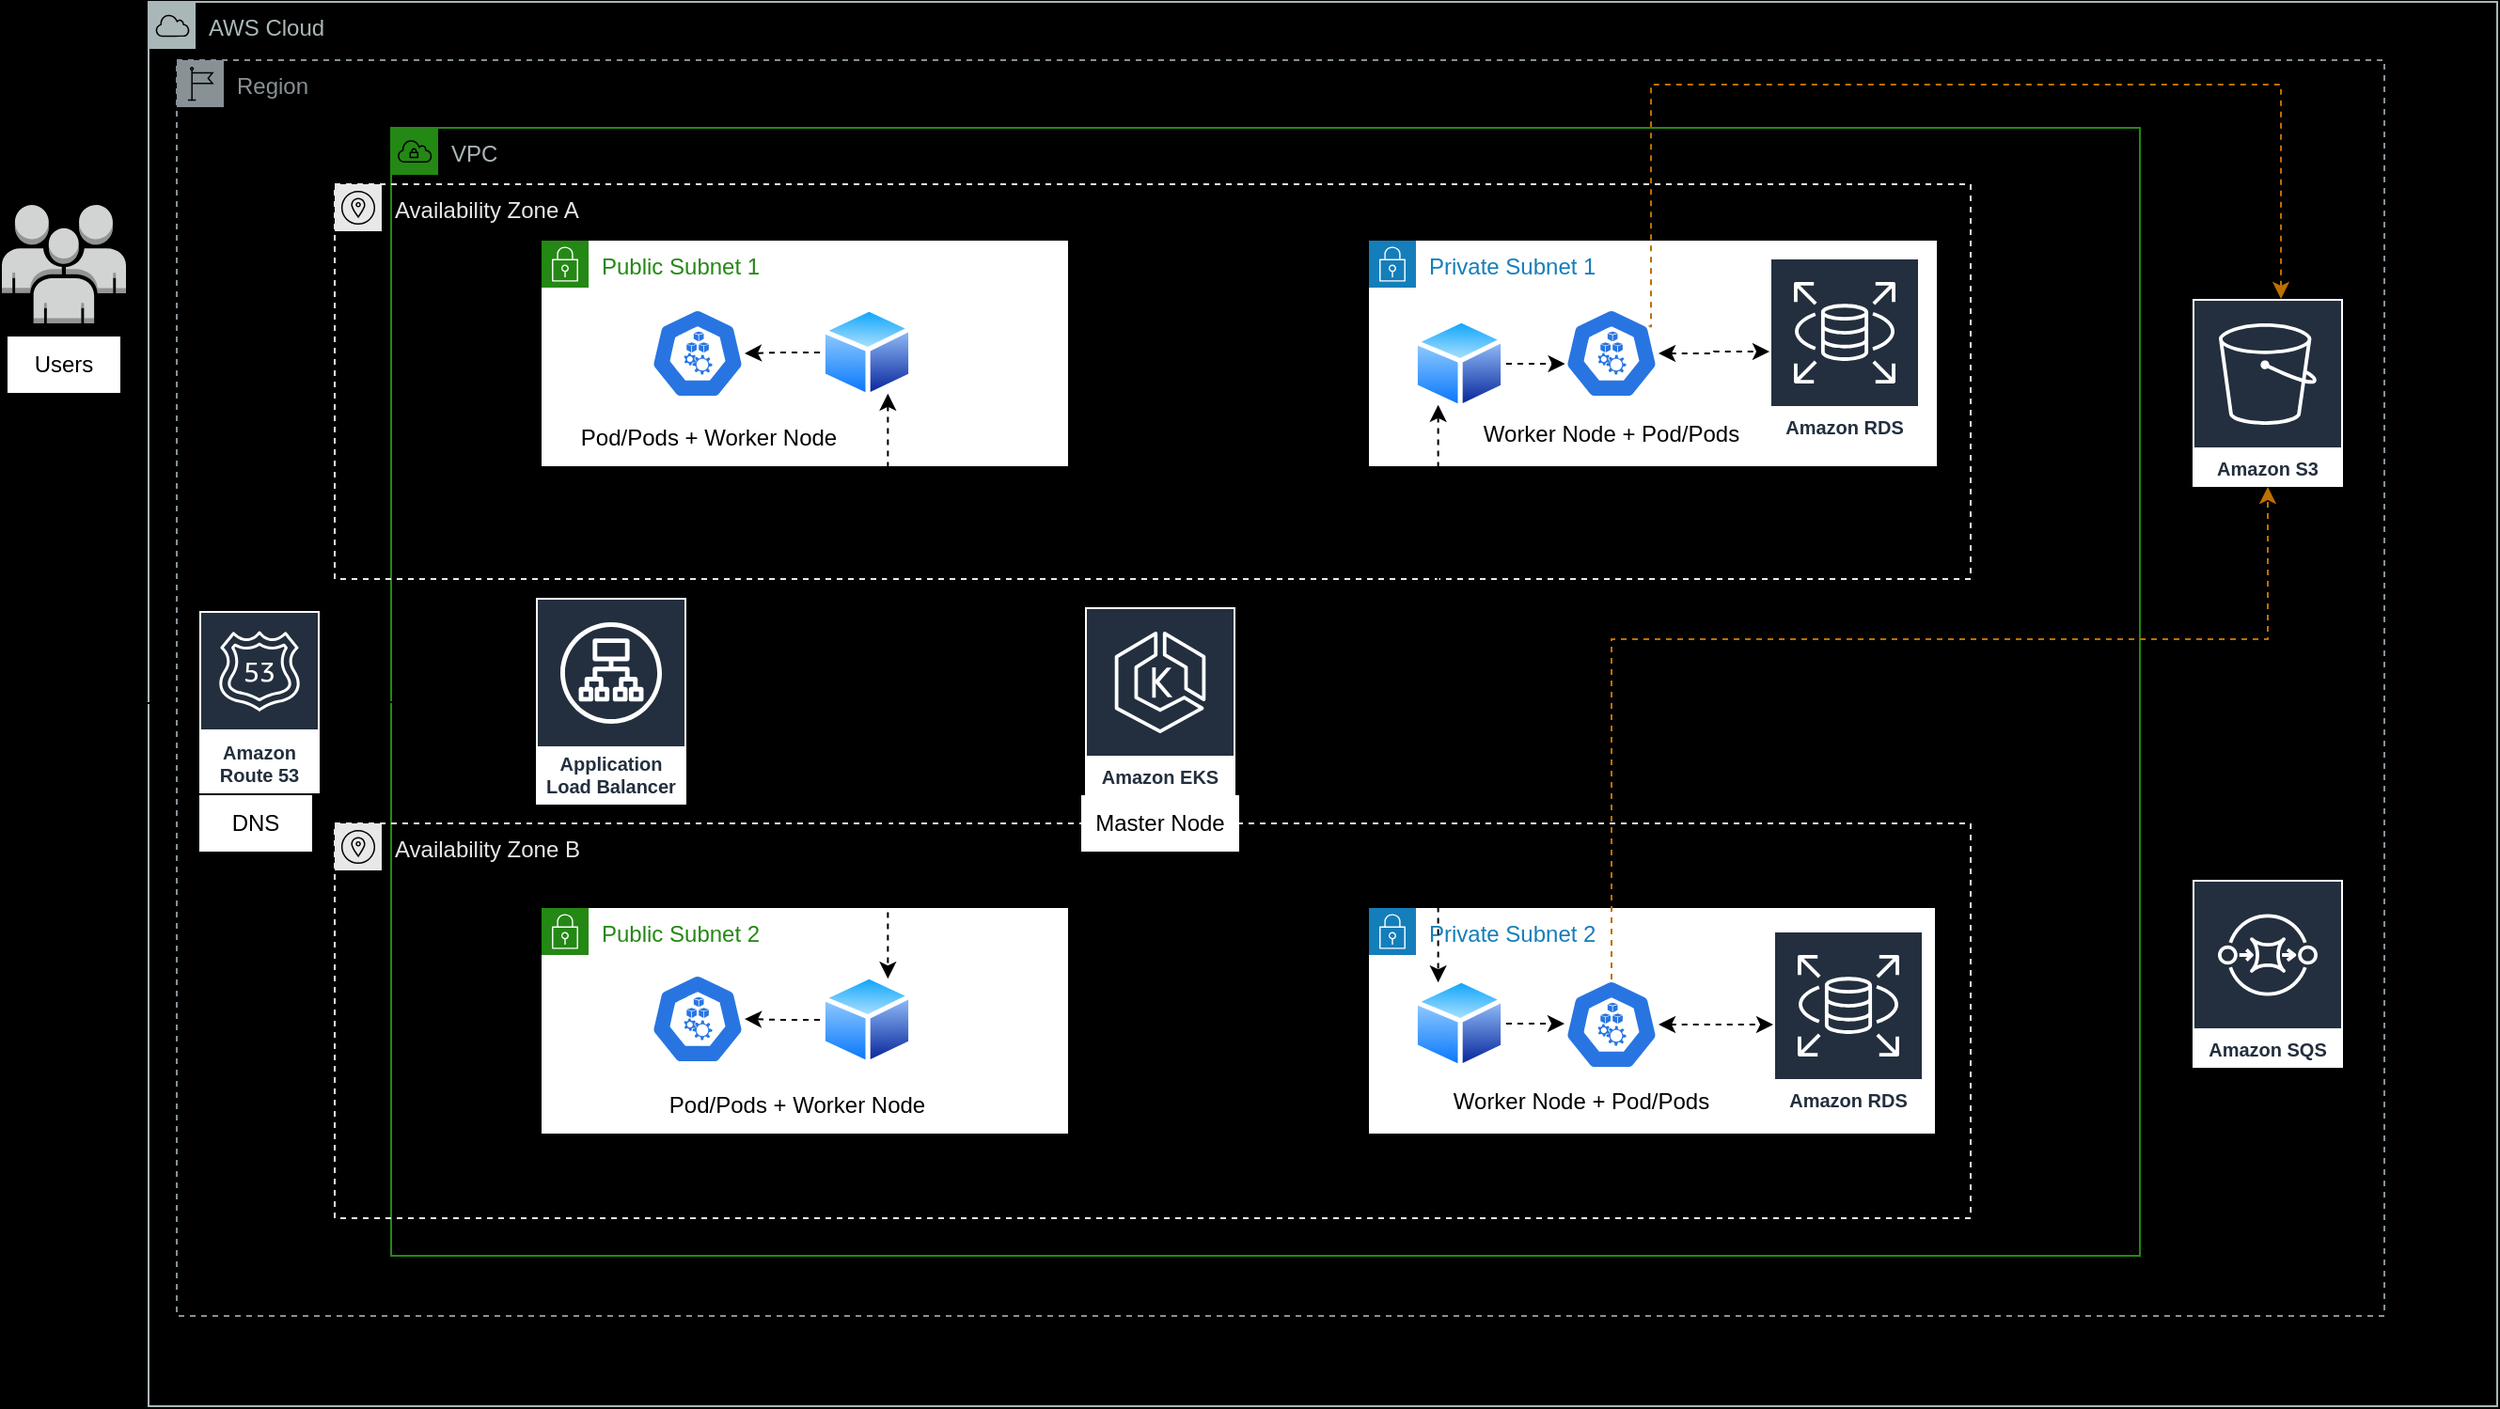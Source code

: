 <mxfile version="15.4.0" type="device"><diagram id="SYaczPXTrLH2mZ9X5Pti" name="Page-1"><mxGraphModel dx="1185" dy="718" grid="0" gridSize="10" guides="1" tooltips="1" connect="1" arrows="1" fold="1" page="1" pageScale="1" pageWidth="1400" pageHeight="850" background="#000000" math="0" shadow="0"><root><mxCell id="0"/><mxCell id="1" parent="0"/><mxCell id="15ehz7aDsBMtmkZ8YeGX-1" value="Region" style="sketch=0;outlineConnect=0;gradientColor=none;html=1;whiteSpace=wrap;fontSize=12;fontStyle=0;shape=mxgraph.aws4.group;grIcon=mxgraph.aws4.group_region;strokeColor=#879196;fillColor=none;verticalAlign=top;align=left;spacingLeft=30;fontColor=#879196;dashed=1;" vertex="1" parent="1"><mxGeometry x="126" y="84" width="1174" height="668" as="geometry"/></mxCell><mxCell id="9A7Z7_sdStJVvq3r2W_k-1" value="AWS Cloud" style="sketch=0;outlineConnect=0;gradientColor=none;html=1;whiteSpace=wrap;fontSize=12;fontStyle=0;shape=mxgraph.aws4.group;grIcon=mxgraph.aws4.group_aws_cloud;strokeColor=#AAB7B8;fillColor=none;verticalAlign=top;align=left;spacingLeft=30;fontColor=#AAB7B8;dashed=0;" parent="1" vertex="1"><mxGeometry x="111" y="53" width="1249" height="747" as="geometry"/></mxCell><mxCell id="9A7Z7_sdStJVvq3r2W_k-2" value="VPC" style="points=[[0,0],[0.25,0],[0.5,0],[0.75,0],[1,0],[1,0.25],[1,0.5],[1,0.75],[1,1],[0.75,1],[0.5,1],[0.25,1],[0,1],[0,0.75],[0,0.5],[0,0.25]];outlineConnect=0;gradientColor=none;html=1;whiteSpace=wrap;fontSize=12;fontStyle=0;shape=mxgraph.aws4.group;grIcon=mxgraph.aws4.group_vpc;strokeColor=#248814;fillColor=none;verticalAlign=top;align=left;spacingLeft=30;fontColor=#AAB7B8;dashed=0;" parent="1" vertex="1"><mxGeometry x="240" y="120" width="930" height="600" as="geometry"/></mxCell><mxCell id="9A7Z7_sdStJVvq3r2W_k-3" value="Availability Zone A" style="sketch=0;outlineConnect=0;gradientColor=none;html=1;whiteSpace=wrap;fontSize=12;fontStyle=0;shape=mxgraph.aws4.group;grIcon=mxgraph.aws4.group_availability_zone;strokeColor=#E8E8E8;fillColor=none;verticalAlign=top;align=left;spacingLeft=30;fontColor=#E8E8E8;dashed=1;" parent="1" vertex="1"><mxGeometry x="210" y="150" width="870" height="210" as="geometry"/></mxCell><mxCell id="9A7Z7_sdStJVvq3r2W_k-4" value="Availability Zone B" style="sketch=0;outlineConnect=0;gradientColor=none;html=1;whiteSpace=wrap;fontSize=12;fontStyle=0;shape=mxgraph.aws4.group;grIcon=mxgraph.aws4.group_availability_zone;strokeColor=#E8E8E8;fillColor=none;verticalAlign=top;align=left;spacingLeft=30;fontColor=#E8E8E8;dashed=1;" parent="1" vertex="1"><mxGeometry x="210" y="490" width="870" height="210" as="geometry"/></mxCell><mxCell id="9A7Z7_sdStJVvq3r2W_k-5" value="Public Subnet 1" style="points=[[0,0],[0.25,0],[0.5,0],[0.75,0],[1,0],[1,0.25],[1,0.5],[1,0.75],[1,1],[0.75,1],[0.5,1],[0.25,1],[0,1],[0,0.75],[0,0.5],[0,0.25]];outlineConnect=0;html=1;whiteSpace=wrap;fontSize=12;fontStyle=0;shape=mxgraph.aws4.group;grIcon=mxgraph.aws4.group_security_group;grStroke=0;strokeColor=#248814;fillColor=default;verticalAlign=top;align=left;spacingLeft=30;fontColor=#248814;strokeWidth=4;perimeterSpacing=2;shadow=0;dashed=1;dashPattern=1 4;backgroundOutline=0;" parent="1" vertex="1"><mxGeometry x="320" y="180" width="280" height="120" as="geometry"/></mxCell><mxCell id="9A7Z7_sdStJVvq3r2W_k-6" value="Public Subnet 2" style="points=[[0,0],[0.25,0],[0.5,0],[0.75,0],[1,0],[1,0.25],[1,0.5],[1,0.75],[1,1],[0.75,1],[0.5,1],[0.25,1],[0,1],[0,0.75],[0,0.5],[0,0.25]];outlineConnect=0;gradientColor=none;html=1;whiteSpace=wrap;fontSize=12;fontStyle=0;shape=mxgraph.aws4.group;grIcon=mxgraph.aws4.group_security_group;grStroke=0;strokeColor=#248814;fillColor=default;verticalAlign=top;align=left;spacingLeft=30;fontColor=#248814;strokeWidth=4;perimeterSpacing=2;shadow=0;dashed=1;dashPattern=1 4;" parent="1" vertex="1"><mxGeometry x="320" y="535" width="280" height="120" as="geometry"/></mxCell><mxCell id="9A7Z7_sdStJVvq3r2W_k-7" value="Private Subnet 1" style="points=[[0,0],[0.25,0],[0.5,0],[0.75,0],[1,0],[1,0.25],[1,0.5],[1,0.75],[1,1],[0.75,1],[0.5,1],[0.25,1],[0,1],[0,0.75],[0,0.5],[0,0.25]];outlineConnect=0;gradientColor=none;html=1;whiteSpace=wrap;fontSize=12;fontStyle=0;shape=mxgraph.aws4.group;grIcon=mxgraph.aws4.group_security_group;grStroke=0;strokeColor=#147EBA;fillColor=default;verticalAlign=top;align=left;spacingLeft=30;fontColor=#147EBA;strokeWidth=4;perimeterSpacing=2;shadow=0;dashed=1;dashPattern=1 4;" parent="1" vertex="1"><mxGeometry x="760" y="180" width="302" height="120" as="geometry"/></mxCell><mxCell id="9A7Z7_sdStJVvq3r2W_k-8" value="Private Subnet 2" style="points=[[0,0],[0.25,0],[0.5,0],[0.75,0],[1,0],[1,0.25],[1,0.5],[1,0.75],[1,1],[0.75,1],[0.5,1],[0.25,1],[0,1],[0,0.75],[0,0.5],[0,0.25]];outlineConnect=0;gradientColor=none;html=1;whiteSpace=wrap;fontSize=12;fontStyle=0;shape=mxgraph.aws4.group;grIcon=mxgraph.aws4.group_security_group;grStroke=0;strokeColor=#147EBA;fillColor=default;verticalAlign=top;align=left;spacingLeft=30;fontColor=#147EBA;strokeWidth=4;perimeterSpacing=2;shadow=0;dashed=1;dashPattern=1 4;" parent="1" vertex="1"><mxGeometry x="760" y="535" width="301" height="120" as="geometry"/></mxCell><mxCell id="15ehz7aDsBMtmkZ8YeGX-15" style="edgeStyle=orthogonalEdgeStyle;rounded=0;orthogonalLoop=1;jettySize=auto;html=1;entryX=0.75;entryY=1;entryDx=0;entryDy=0;dashed=1;" edge="1" parent="1" source="9A7Z7_sdStJVvq3r2W_k-9" target="15ehz7aDsBMtmkZ8YeGX-10"><mxGeometry relative="1" as="geometry"><Array as="points"><mxPoint x="504" y="400"/></Array></mxGeometry></mxCell><mxCell id="15ehz7aDsBMtmkZ8YeGX-16" style="edgeStyle=orthogonalEdgeStyle;rounded=0;orthogonalLoop=1;jettySize=auto;html=1;entryX=0.75;entryY=0;entryDx=0;entryDy=0;dashed=1;" edge="1" parent="1" source="9A7Z7_sdStJVvq3r2W_k-9" target="15ehz7aDsBMtmkZ8YeGX-13"><mxGeometry relative="1" as="geometry"><Array as="points"><mxPoint x="504" y="444"/></Array></mxGeometry></mxCell><mxCell id="15ehz7aDsBMtmkZ8YeGX-17" style="edgeStyle=orthogonalEdgeStyle;rounded=0;orthogonalLoop=1;jettySize=auto;html=1;entryX=0.25;entryY=1;entryDx=0;entryDy=0;dashed=1;" edge="1" parent="1" source="9A7Z7_sdStJVvq3r2W_k-9" target="15ehz7aDsBMtmkZ8YeGX-11"><mxGeometry relative="1" as="geometry"><Array as="points"><mxPoint x="797" y="403"/></Array></mxGeometry></mxCell><mxCell id="15ehz7aDsBMtmkZ8YeGX-18" style="edgeStyle=orthogonalEdgeStyle;rounded=0;orthogonalLoop=1;jettySize=auto;html=1;entryX=0.25;entryY=0;entryDx=0;entryDy=0;dashed=1;" edge="1" parent="1" source="9A7Z7_sdStJVvq3r2W_k-9" target="15ehz7aDsBMtmkZ8YeGX-12"><mxGeometry relative="1" as="geometry"><Array as="points"><mxPoint x="797" y="444"/></Array></mxGeometry></mxCell><mxCell id="9A7Z7_sdStJVvq3r2W_k-9" value="Amazon EKS" style="sketch=0;outlineConnect=0;fontColor=#232F3E;gradientColor=none;strokeColor=#ffffff;fillColor=#232F3E;dashed=0;verticalLabelPosition=middle;verticalAlign=bottom;align=center;html=1;whiteSpace=wrap;fontSize=10;fontStyle=1;spacing=3;shape=mxgraph.aws4.productIcon;prIcon=mxgraph.aws4.eks;" parent="1" vertex="1"><mxGeometry x="609" y="375" width="80" height="100" as="geometry"/></mxCell><mxCell id="15ehz7aDsBMtmkZ8YeGX-2" value="Amazon RDS" style="sketch=0;outlineConnect=0;fontColor=#232F3E;gradientColor=none;strokeColor=#ffffff;fillColor=#232F3E;dashed=0;verticalLabelPosition=middle;verticalAlign=bottom;align=center;html=1;whiteSpace=wrap;fontSize=10;fontStyle=1;spacing=3;shape=mxgraph.aws4.productIcon;prIcon=mxgraph.aws4.rds;" vertex="1" parent="1"><mxGeometry x="973" y="189" width="80" height="100" as="geometry"/></mxCell><mxCell id="15ehz7aDsBMtmkZ8YeGX-3" value="Amazon RDS" style="sketch=0;outlineConnect=0;fontColor=#232F3E;gradientColor=none;strokeColor=#ffffff;fillColor=#232F3E;dashed=0;verticalLabelPosition=middle;verticalAlign=bottom;align=center;html=1;whiteSpace=wrap;fontSize=10;fontStyle=1;spacing=3;shape=mxgraph.aws4.productIcon;prIcon=mxgraph.aws4.rds;" vertex="1" parent="1"><mxGeometry x="975" y="547" width="80" height="100" as="geometry"/></mxCell><mxCell id="15ehz7aDsBMtmkZ8YeGX-4" value="Amazon S3" style="sketch=0;outlineConnect=0;fontColor=#232F3E;gradientColor=none;strokeColor=#ffffff;fillColor=#232F3E;dashed=0;verticalLabelPosition=middle;verticalAlign=bottom;align=center;html=1;whiteSpace=wrap;fontSize=10;fontStyle=1;spacing=3;shape=mxgraph.aws4.productIcon;prIcon=mxgraph.aws4.s3;" vertex="1" parent="1"><mxGeometry x="1198" y="211" width="80" height="100" as="geometry"/></mxCell><mxCell id="15ehz7aDsBMtmkZ8YeGX-5" value="Amazon SQS" style="sketch=0;outlineConnect=0;fontColor=#232F3E;gradientColor=none;strokeColor=#ffffff;fillColor=#232F3E;dashed=0;verticalLabelPosition=middle;verticalAlign=bottom;align=center;html=1;whiteSpace=wrap;fontSize=10;fontStyle=1;spacing=3;shape=mxgraph.aws4.productIcon;prIcon=mxgraph.aws4.sqs;" vertex="1" parent="1"><mxGeometry x="1198" y="520" width="80" height="100" as="geometry"/></mxCell><mxCell id="15ehz7aDsBMtmkZ8YeGX-6" value="" style="sketch=0;html=1;dashed=0;whitespace=wrap;fillColor=#2875E2;strokeColor=#ffffff;points=[[0.005,0.63,0],[0.1,0.2,0],[0.9,0.2,0],[0.5,0,0],[0.995,0.63,0],[0.72,0.99,0],[0.5,1,0],[0.28,0.99,0]];shape=mxgraph.kubernetes.icon;prIcon=node" vertex="1" parent="1"><mxGeometry x="378" y="216" width="50" height="48" as="geometry"/></mxCell><mxCell id="15ehz7aDsBMtmkZ8YeGX-37" style="edgeStyle=orthogonalEdgeStyle;rounded=0;orthogonalLoop=1;jettySize=auto;html=1;dashed=1;startArrow=classic;startFill=1;" edge="1" parent="1" source="15ehz7aDsBMtmkZ8YeGX-7" target="15ehz7aDsBMtmkZ8YeGX-2"><mxGeometry relative="1" as="geometry"/></mxCell><mxCell id="15ehz7aDsBMtmkZ8YeGX-41" style="edgeStyle=orthogonalEdgeStyle;rounded=0;orthogonalLoop=1;jettySize=auto;html=1;exitX=0.9;exitY=0.2;exitDx=0;exitDy=0;exitPerimeter=0;dashed=1;startArrow=none;startFill=0;fillColor=#f0a30a;strokeColor=#BD7000;" edge="1" parent="1"><mxGeometry relative="1" as="geometry"><mxPoint x="908" y="225.6" as="sourcePoint"/><mxPoint x="1245" y="211" as="targetPoint"/><Array as="points"><mxPoint x="910" y="226"/><mxPoint x="910" y="97"/><mxPoint x="1245" y="97"/></Array></mxGeometry></mxCell><mxCell id="15ehz7aDsBMtmkZ8YeGX-7" value="" style="sketch=0;html=1;dashed=0;whitespace=wrap;fillColor=#2875E2;strokeColor=#ffffff;points=[[0.005,0.63,0],[0.1,0.2,0],[0.9,0.2,0],[0.5,0,0],[0.995,0.63,0],[0.72,0.99,0],[0.5,1,0],[0.28,0.99,0]];shape=mxgraph.kubernetes.icon;prIcon=node" vertex="1" parent="1"><mxGeometry x="864" y="216" width="50" height="48" as="geometry"/></mxCell><mxCell id="15ehz7aDsBMtmkZ8YeGX-38" style="edgeStyle=orthogonalEdgeStyle;rounded=0;orthogonalLoop=1;jettySize=auto;html=1;dashed=1;startArrow=classic;startFill=1;" edge="1" parent="1" source="15ehz7aDsBMtmkZ8YeGX-8" target="15ehz7aDsBMtmkZ8YeGX-3"><mxGeometry relative="1" as="geometry"/></mxCell><mxCell id="15ehz7aDsBMtmkZ8YeGX-42" style="edgeStyle=orthogonalEdgeStyle;rounded=0;orthogonalLoop=1;jettySize=auto;html=1;dashed=1;startArrow=none;startFill=0;fillColor=#f0a30a;strokeColor=#BD7000;" edge="1" parent="1" source="15ehz7aDsBMtmkZ8YeGX-8" target="15ehz7aDsBMtmkZ8YeGX-4"><mxGeometry relative="1" as="geometry"><Array as="points"><mxPoint x="889" y="392"/><mxPoint x="1238" y="392"/></Array></mxGeometry></mxCell><mxCell id="15ehz7aDsBMtmkZ8YeGX-8" value="" style="sketch=0;html=1;dashed=0;whitespace=wrap;fillColor=#2875E2;strokeColor=#ffffff;points=[[0.005,0.63,0],[0.1,0.2,0],[0.9,0.2,0],[0.5,0,0],[0.995,0.63,0],[0.72,0.99,0],[0.5,1,0],[0.28,0.99,0]];shape=mxgraph.kubernetes.icon;prIcon=node" vertex="1" parent="1"><mxGeometry x="864" y="573" width="50" height="48" as="geometry"/></mxCell><mxCell id="15ehz7aDsBMtmkZ8YeGX-9" value="" style="sketch=0;html=1;dashed=0;whitespace=wrap;fillColor=#2875E2;strokeColor=#ffffff;points=[[0.005,0.63,0],[0.1,0.2,0],[0.9,0.2,0],[0.5,0,0],[0.995,0.63,0],[0.72,0.99,0],[0.5,1,0],[0.28,0.99,0]];shape=mxgraph.kubernetes.icon;prIcon=node" vertex="1" parent="1"><mxGeometry x="378" y="570" width="50" height="48" as="geometry"/></mxCell><mxCell id="15ehz7aDsBMtmkZ8YeGX-21" style="edgeStyle=orthogonalEdgeStyle;rounded=0;orthogonalLoop=1;jettySize=auto;html=1;exitX=0;exitY=0.5;exitDx=0;exitDy=0;dashed=1;" edge="1" parent="1" source="15ehz7aDsBMtmkZ8YeGX-10" target="15ehz7aDsBMtmkZ8YeGX-6"><mxGeometry relative="1" as="geometry"/></mxCell><mxCell id="15ehz7aDsBMtmkZ8YeGX-10" value="" style="aspect=fixed;perimeter=ellipsePerimeter;html=1;align=center;shadow=0;dashed=0;spacingTop=3;image;image=img/lib/active_directory/generic_node.svg;" vertex="1" parent="1"><mxGeometry x="468" y="215" width="50" height="49" as="geometry"/></mxCell><mxCell id="15ehz7aDsBMtmkZ8YeGX-19" style="edgeStyle=orthogonalEdgeStyle;rounded=0;orthogonalLoop=1;jettySize=auto;html=1;exitX=1;exitY=0.5;exitDx=0;exitDy=0;entryX=0.005;entryY=0.63;entryDx=0;entryDy=0;entryPerimeter=0;dashed=1;" edge="1" parent="1" source="15ehz7aDsBMtmkZ8YeGX-11" target="15ehz7aDsBMtmkZ8YeGX-7"><mxGeometry relative="1" as="geometry"/></mxCell><mxCell id="15ehz7aDsBMtmkZ8YeGX-11" value="" style="aspect=fixed;perimeter=ellipsePerimeter;html=1;align=center;shadow=0;dashed=0;spacingTop=3;image;image=img/lib/active_directory/generic_node.svg;" vertex="1" parent="1"><mxGeometry x="783" y="221" width="50" height="49" as="geometry"/></mxCell><mxCell id="15ehz7aDsBMtmkZ8YeGX-20" style="edgeStyle=orthogonalEdgeStyle;rounded=0;orthogonalLoop=1;jettySize=auto;html=1;exitX=1;exitY=0.5;exitDx=0;exitDy=0;entryX=0;entryY=0.5;entryDx=0;entryDy=0;entryPerimeter=0;dashed=1;" edge="1" parent="1" source="15ehz7aDsBMtmkZ8YeGX-12" target="15ehz7aDsBMtmkZ8YeGX-8"><mxGeometry relative="1" as="geometry"/></mxCell><mxCell id="15ehz7aDsBMtmkZ8YeGX-12" value="" style="aspect=fixed;perimeter=ellipsePerimeter;html=1;align=center;shadow=0;dashed=0;spacingTop=3;image;image=img/lib/active_directory/generic_node.svg;" vertex="1" parent="1"><mxGeometry x="783" y="572" width="50" height="49" as="geometry"/></mxCell><mxCell id="15ehz7aDsBMtmkZ8YeGX-23" style="edgeStyle=orthogonalEdgeStyle;rounded=0;orthogonalLoop=1;jettySize=auto;html=1;exitX=0;exitY=0.5;exitDx=0;exitDy=0;dashed=1;" edge="1" parent="1" source="15ehz7aDsBMtmkZ8YeGX-13" target="15ehz7aDsBMtmkZ8YeGX-9"><mxGeometry relative="1" as="geometry"/></mxCell><mxCell id="15ehz7aDsBMtmkZ8YeGX-13" value="" style="aspect=fixed;perimeter=ellipsePerimeter;html=1;align=center;shadow=0;dashed=0;spacingTop=3;image;image=img/lib/active_directory/generic_node.svg;" vertex="1" parent="1"><mxGeometry x="468" y="570" width="50" height="49" as="geometry"/></mxCell><mxCell id="15ehz7aDsBMtmkZ8YeGX-24" value="Master Node" style="text;html=1;strokeColor=none;fillColor=default;align=center;verticalAlign=middle;whiteSpace=wrap;rounded=0;" vertex="1" parent="1"><mxGeometry x="607" y="475" width="84" height="30" as="geometry"/></mxCell><mxCell id="15ehz7aDsBMtmkZ8YeGX-28" value="Pod/Pods + Worker Node" style="text;html=1;strokeColor=none;fillColor=default;align=center;verticalAlign=middle;whiteSpace=wrap;rounded=0;" vertex="1" parent="1"><mxGeometry x="331" y="270" width="156" height="30" as="geometry"/></mxCell><mxCell id="15ehz7aDsBMtmkZ8YeGX-29" value="Worker Node + Pod/Pods" style="text;html=1;strokeColor=none;fillColor=default;align=center;verticalAlign=middle;whiteSpace=wrap;rounded=0;" vertex="1" parent="1"><mxGeometry x="795" y="623" width="156" height="30" as="geometry"/></mxCell><mxCell id="15ehz7aDsBMtmkZ8YeGX-30" value="Worker Node + Pod/Pods" style="text;html=1;strokeColor=none;fillColor=default;align=center;verticalAlign=middle;whiteSpace=wrap;rounded=0;" vertex="1" parent="1"><mxGeometry x="811" y="268" width="156" height="30" as="geometry"/></mxCell><mxCell id="15ehz7aDsBMtmkZ8YeGX-31" value="Pod/Pods + Worker Node" style="text;html=1;strokeColor=none;fillColor=default;align=center;verticalAlign=middle;whiteSpace=wrap;rounded=0;" vertex="1" parent="1"><mxGeometry x="378" y="625" width="156" height="30" as="geometry"/></mxCell><mxCell id="15ehz7aDsBMtmkZ8YeGX-33" style="edgeStyle=orthogonalEdgeStyle;rounded=0;orthogonalLoop=1;jettySize=auto;html=1;startArrow=classic;startFill=1;" edge="1" parent="1" source="15ehz7aDsBMtmkZ8YeGX-47" target="9A7Z7_sdStJVvq3r2W_k-9"><mxGeometry relative="1" as="geometry"><mxPoint x="404" y="425" as="sourcePoint"/></mxGeometry></mxCell><mxCell id="15ehz7aDsBMtmkZ8YeGX-45" style="edgeStyle=orthogonalEdgeStyle;rounded=0;orthogonalLoop=1;jettySize=auto;html=1;startArrow=none;startFill=0;" edge="1" parent="1" source="15ehz7aDsBMtmkZ8YeGX-43" target="15ehz7aDsBMtmkZ8YeGX-44"><mxGeometry relative="1" as="geometry"><Array as="points"><mxPoint x="66" y="426"/></Array></mxGeometry></mxCell><mxCell id="15ehz7aDsBMtmkZ8YeGX-43" value="" style="outlineConnect=0;dashed=0;verticalLabelPosition=bottom;verticalAlign=top;align=center;html=1;shape=mxgraph.aws3.users;fillColor=#D2D3D3;gradientColor=none;" vertex="1" parent="1"><mxGeometry x="33" y="161" width="66" height="63" as="geometry"/></mxCell><mxCell id="15ehz7aDsBMtmkZ8YeGX-48" style="edgeStyle=orthogonalEdgeStyle;rounded=0;orthogonalLoop=1;jettySize=auto;html=1;startArrow=none;startFill=0;" edge="1" parent="1" source="15ehz7aDsBMtmkZ8YeGX-44" target="15ehz7aDsBMtmkZ8YeGX-47"><mxGeometry relative="1" as="geometry"/></mxCell><mxCell id="15ehz7aDsBMtmkZ8YeGX-44" value="Amazon Route 53" style="sketch=0;outlineConnect=0;fontColor=#232F3E;gradientColor=none;strokeColor=#ffffff;fillColor=#232F3E;dashed=0;verticalLabelPosition=middle;verticalAlign=bottom;align=center;html=1;whiteSpace=wrap;fontSize=10;fontStyle=1;spacing=3;shape=mxgraph.aws4.productIcon;prIcon=mxgraph.aws4.route_53;" vertex="1" parent="1"><mxGeometry x="138" y="377" width="64" height="97" as="geometry"/></mxCell><mxCell id="15ehz7aDsBMtmkZ8YeGX-47" value="Application Load Balancer" style="sketch=0;outlineConnect=0;fontColor=#232F3E;gradientColor=none;strokeColor=#ffffff;fillColor=#232F3E;dashed=0;verticalLabelPosition=middle;verticalAlign=bottom;align=center;html=1;whiteSpace=wrap;fontSize=10;fontStyle=1;spacing=3;shape=mxgraph.aws4.productIcon;prIcon=mxgraph.aws4.application_load_balancer;" vertex="1" parent="1"><mxGeometry x="317" y="370" width="80" height="110" as="geometry"/></mxCell><mxCell id="15ehz7aDsBMtmkZ8YeGX-49" value="DNS" style="text;html=1;strokeColor=none;fillColor=default;align=center;verticalAlign=middle;whiteSpace=wrap;rounded=0;" vertex="1" parent="1"><mxGeometry x="138" y="475" width="60" height="30" as="geometry"/></mxCell><mxCell id="15ehz7aDsBMtmkZ8YeGX-50" value="Users" style="text;html=1;strokeColor=none;fillColor=default;align=center;verticalAlign=middle;whiteSpace=wrap;rounded=0;" vertex="1" parent="1"><mxGeometry x="36" y="231" width="60" height="30" as="geometry"/></mxCell></root></mxGraphModel></diagram></mxfile>